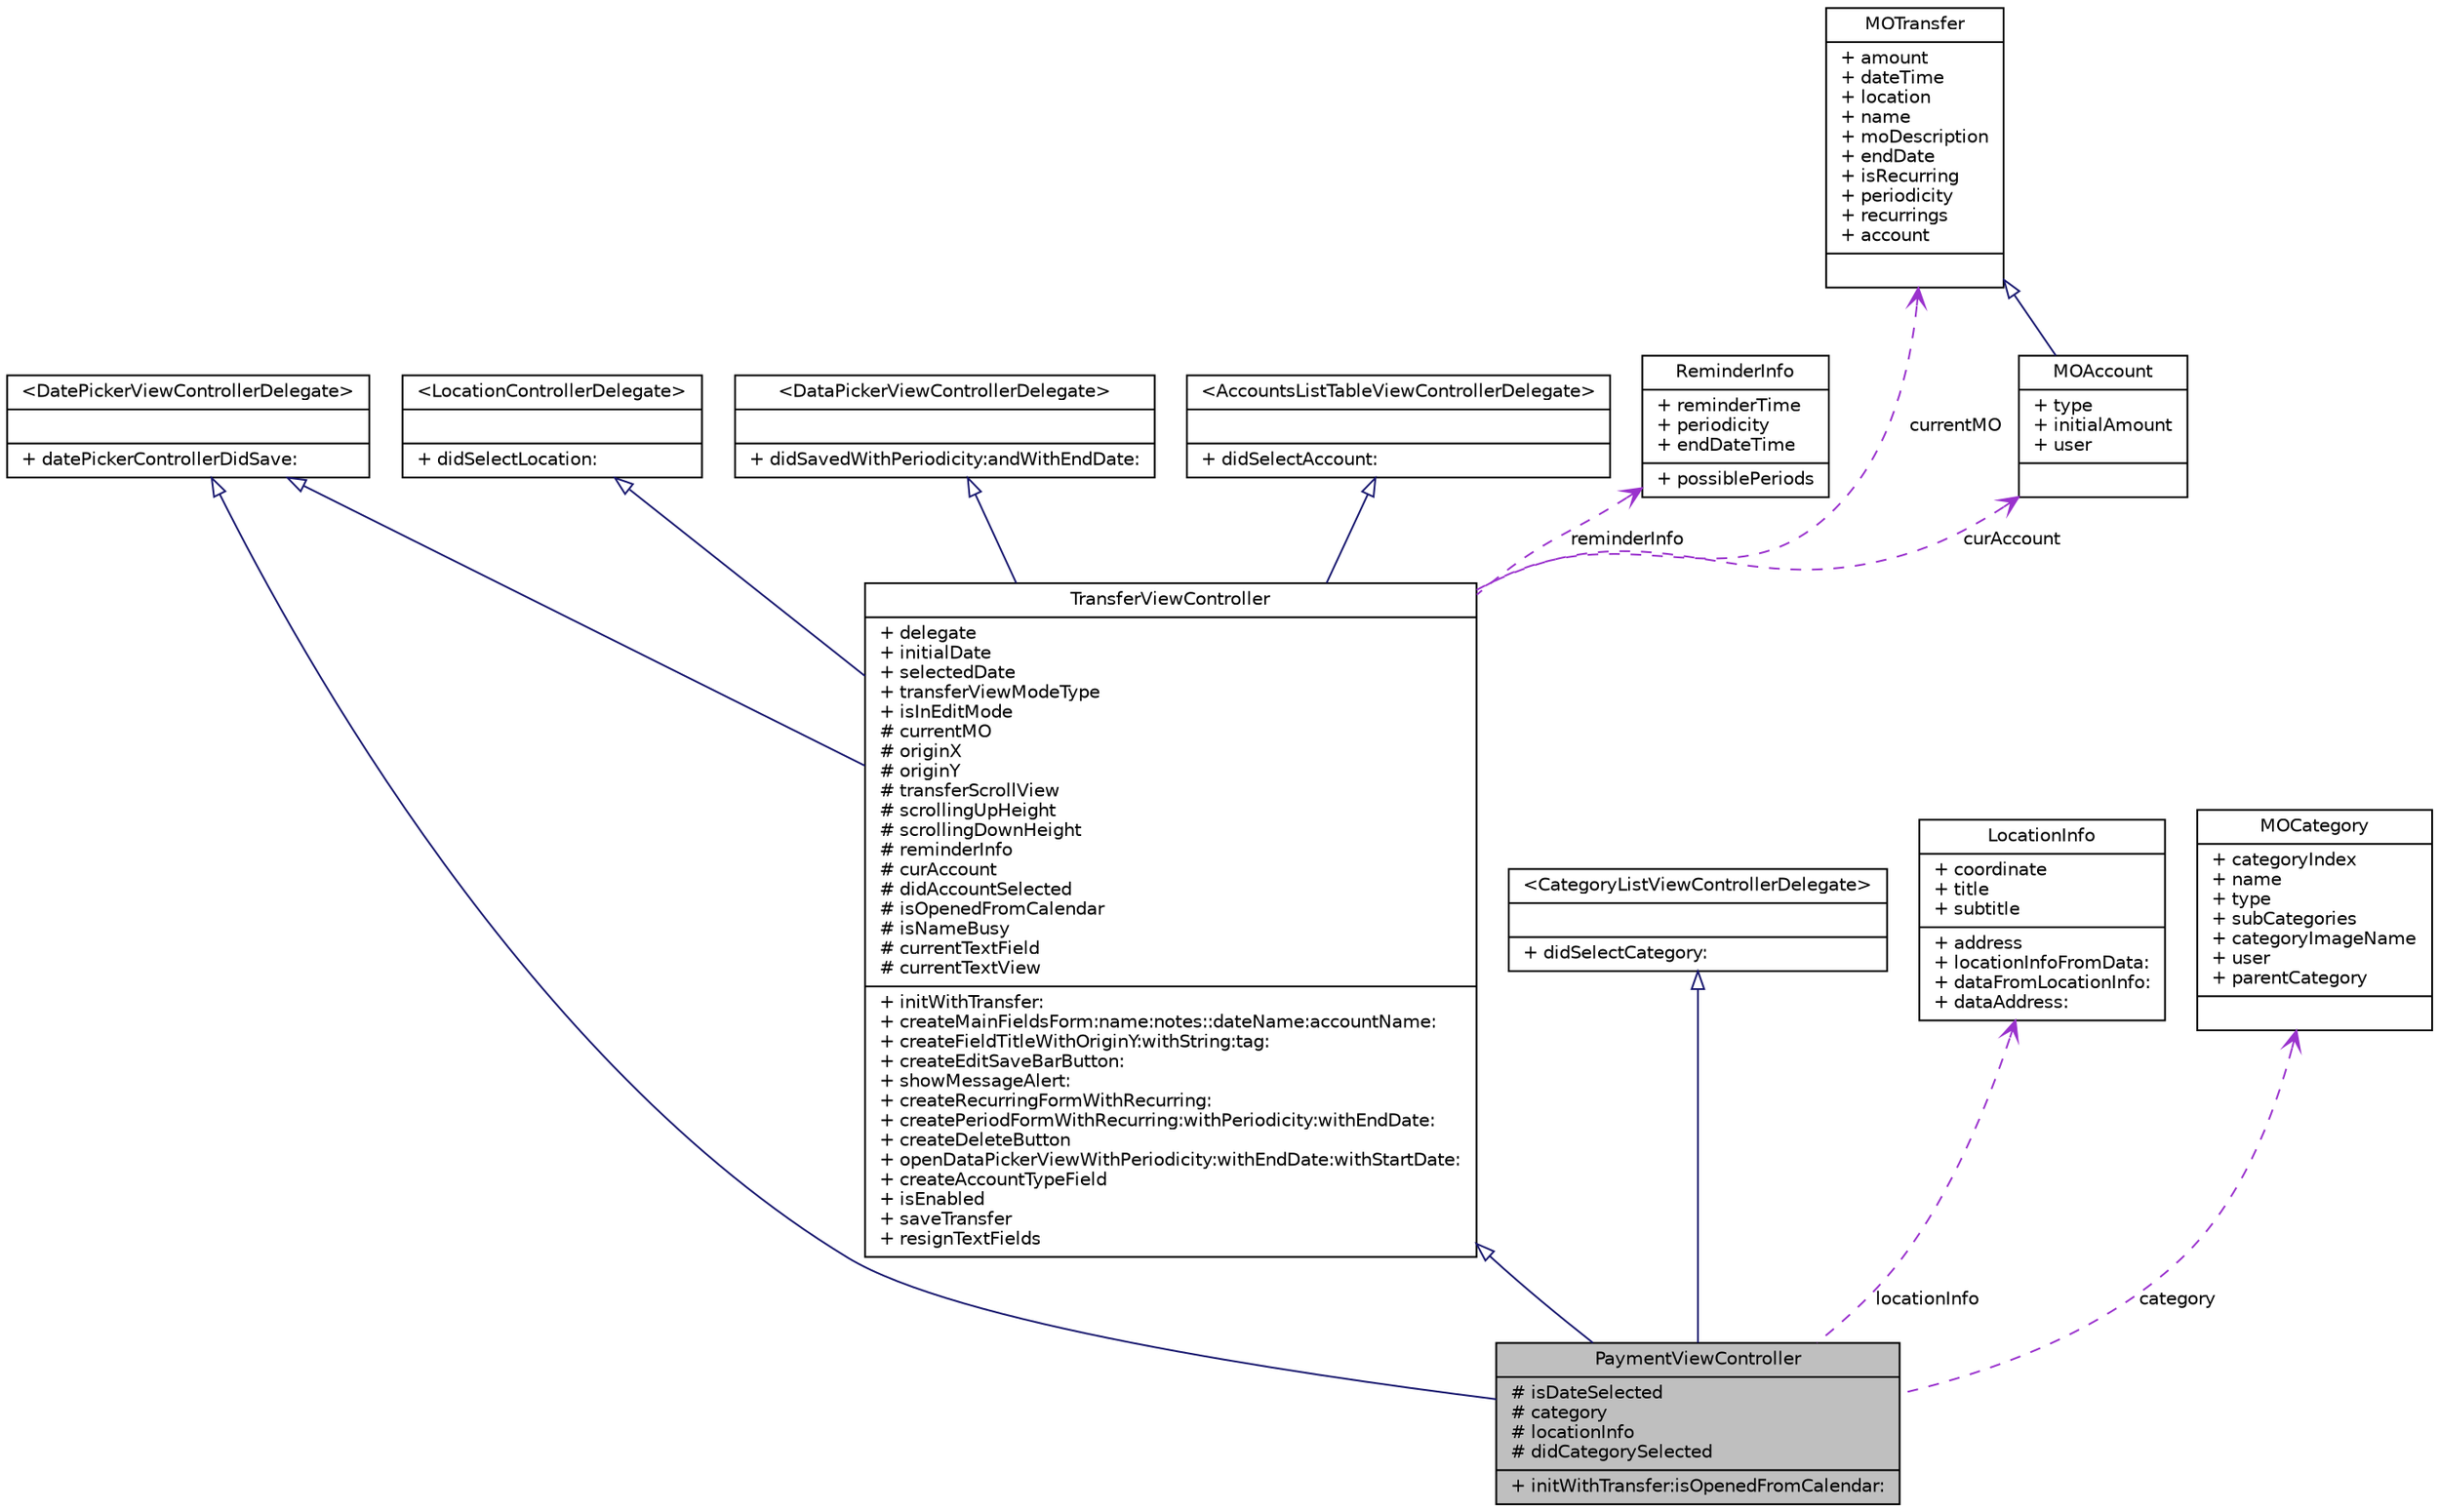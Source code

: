 digraph G
{
  edge [fontname="Helvetica",fontsize="10",labelfontname="Helvetica",labelfontsize="10"];
  node [fontname="Helvetica",fontsize="10",shape=record];
  Node1 [label="{PaymentViewController\n|# isDateSelected\l# category\l# locationInfo\l# didCategorySelected\l|+ initWithTransfer:isOpenedFromCalendar:\l}",height=0.2,width=0.4,color="black", fillcolor="grey75", style="filled" fontcolor="black"];
  Node2 -> Node1 [dir=back,color="midnightblue",fontsize="10",style="solid",arrowtail="empty",fontname="Helvetica"];
  Node2 [label="{TransferViewController\n|+ delegate\l+ initialDate\l+ selectedDate\l+ transferViewModeType\l+ isInEditMode\l# currentMO\l# originX\l# originY\l# transferScrollView\l# scrollingUpHeight\l# scrollingDownHeight\l# reminderInfo\l# curAccount\l# didAccountSelected\l# isOpenedFromCalendar\l# isNameBusy\l# currentTextField\l# currentTextView\l|+ initWithTransfer:\l+ createMainFieldsForm:name:notes::dateName:accountName:\l+ createFieldTitleWithOriginY:withString:tag:\l+ createEditSaveBarButton:\l+ showMessageAlert:\l+ createRecurringFormWithRecurring:\l+ createPeriodFormWithRecurring:withPeriodicity:withEndDate:\l+ createDeleteButton\l+ openDataPickerViewWithPeriodicity:withEndDate:withStartDate:\l+ createAccountTypeField\l+ isEnabled\l+ saveTransfer\l+ resignTextFields\l}",height=0.2,width=0.4,color="black", fillcolor="white", style="filled",URL="$interface_transfer_view_controller.html",tooltip="TransferViewController class. This class is responsible for creating/adding the main fields of paymen..."];
  Node3 -> Node2 [dir=back,color="midnightblue",fontsize="10",style="solid",arrowtail="empty",fontname="Helvetica"];
  Node3 [label="{\<DatePickerViewControllerDelegate\>\n||+ datePickerControllerDidSave:\l}",height=0.2,width=0.4,color="black", fillcolor="white", style="filled",URL="$protocol_date_picker_view_controller_delegate-p.html",tooltip="the DatePickerViewControllerDelegate. Responsible for date selection."];
  Node4 -> Node2 [dir=back,color="midnightblue",fontsize="10",style="solid",arrowtail="empty",fontname="Helvetica"];
  Node4 [label="{\<LocationControllerDelegate\>\n||+ didSelectLocation:\l}",height=0.2,width=0.4,color="black", fillcolor="white", style="filled",URL="$protocol_location_controller_delegate-p.html",tooltip="delegate for location functionalities"];
  Node5 -> Node2 [dir=back,color="midnightblue",fontsize="10",style="solid",arrowtail="empty",fontname="Helvetica"];
  Node5 [label="{\<DataPickerViewControllerDelegate\>\n||+ didSavedWithPeriodicity:andWithEndDate:\l}",height=0.2,width=0.4,color="black", fillcolor="white", style="filled",URL="$protocol_data_picker_view_controller_delegate-p.html",tooltip="the DataPickerViewControllerDelegate. Responsible for date selection."];
  Node6 -> Node2 [dir=back,color="midnightblue",fontsize="10",style="solid",arrowtail="empty",fontname="Helvetica"];
  Node6 [label="{\<AccountsListTableViewControllerDelegate\>\n||+ didSelectAccount:\l}",height=0.2,width=0.4,color="black", fillcolor="white", style="filled",URL="$protocol_accounts_list_table_view_controller_delegate-p.html",tooltip="the AccountsListTableViewControllerDelegate."];
  Node7 -> Node2 [dir=back,color="darkorchid3",fontsize="10",style="dashed",label="reminderInfo",arrowtail="open",fontname="Helvetica"];
  Node7 [label="{ReminderInfo\n|+ reminderTime\l+ periodicity\l+ endDateTime\l|+ possiblePeriods\l}",height=0.2,width=0.4,color="black", fillcolor="white", style="filled",URL="$interface_reminder_info.html",tooltip="The class contains the info on Reminder, such as reminder time, whether alerts and/or budgets should ..."];
  Node8 -> Node2 [dir=back,color="darkorchid3",fontsize="10",style="dashed",label="currentMO",arrowtail="open",fontname="Helvetica"];
  Node8 [label="{MOTransfer\n|+ amount\l+ dateTime\l+ location\l+ name\l+ moDescription\l+ endDate\l+ isRecurring\l+ periodicity\l+ recurrings\l+ account\l|}",height=0.2,width=0.4,color="black", fillcolor="white", style="filled",URL="$interface_m_o_transfer.html",tooltip="Used as parent class for income, payment, account managed objects."];
  Node9 -> Node2 [dir=back,color="darkorchid3",fontsize="10",style="dashed",label="curAccount",arrowtail="open",fontname="Helvetica"];
  Node9 [label="{MOAccount\n|+ type\l+ initialAmount\l+ user\l|}",height=0.2,width=0.4,color="black", fillcolor="white", style="filled",URL="$interface_m_o_account.html",tooltip="MOAccount class. This class keeps all created accounts."];
  Node8 -> Node9 [dir=back,color="midnightblue",fontsize="10",style="solid",arrowtail="empty",fontname="Helvetica"];
  Node10 -> Node1 [dir=back,color="midnightblue",fontsize="10",style="solid",arrowtail="empty",fontname="Helvetica"];
  Node10 [label="{\<CategoryListViewControllerDelegate\>\n||+ didSelectCategory:\l}",height=0.2,width=0.4,color="black", fillcolor="white", style="filled",URL="$protocol_category_list_view_controller_delegate-p.html",tooltip="delegate for CategoryViewController class"];
  Node3 -> Node1 [dir=back,color="midnightblue",fontsize="10",style="solid",arrowtail="empty",fontname="Helvetica"];
  Node11 -> Node1 [dir=back,color="darkorchid3",fontsize="10",style="dashed",label="locationInfo",arrowtail="open",fontname="Helvetica"];
  Node11 [label="{LocationInfo\n|+ coordinate\l+ title\l+ subtitle\l|+ address\l+ locationInfoFromData:\l+ dataFromLocationInfo:\l+ dataAddress:\l}",height=0.2,width=0.4,color="black", fillcolor="white", style="filled",URL="$interface_location_info.html",tooltip="Used for locationing."];
  Node12 -> Node1 [dir=back,color="darkorchid3",fontsize="10",style="dashed",label="category",arrowtail="open",fontname="Helvetica"];
  Node12 [label="{MOCategory\n|+ categoryIndex\l+ name\l+ type\l+ subCategories\l+ categoryImageName\l+ user\l+ parentCategory\l|}",height=0.2,width=0.4,color="black", fillcolor="white", style="filled",URL="$interface_m_o_category.html",tooltip="The class keeps the properties of Core Data Category, which are describing category, such as category&#39;s index, name."];
}
